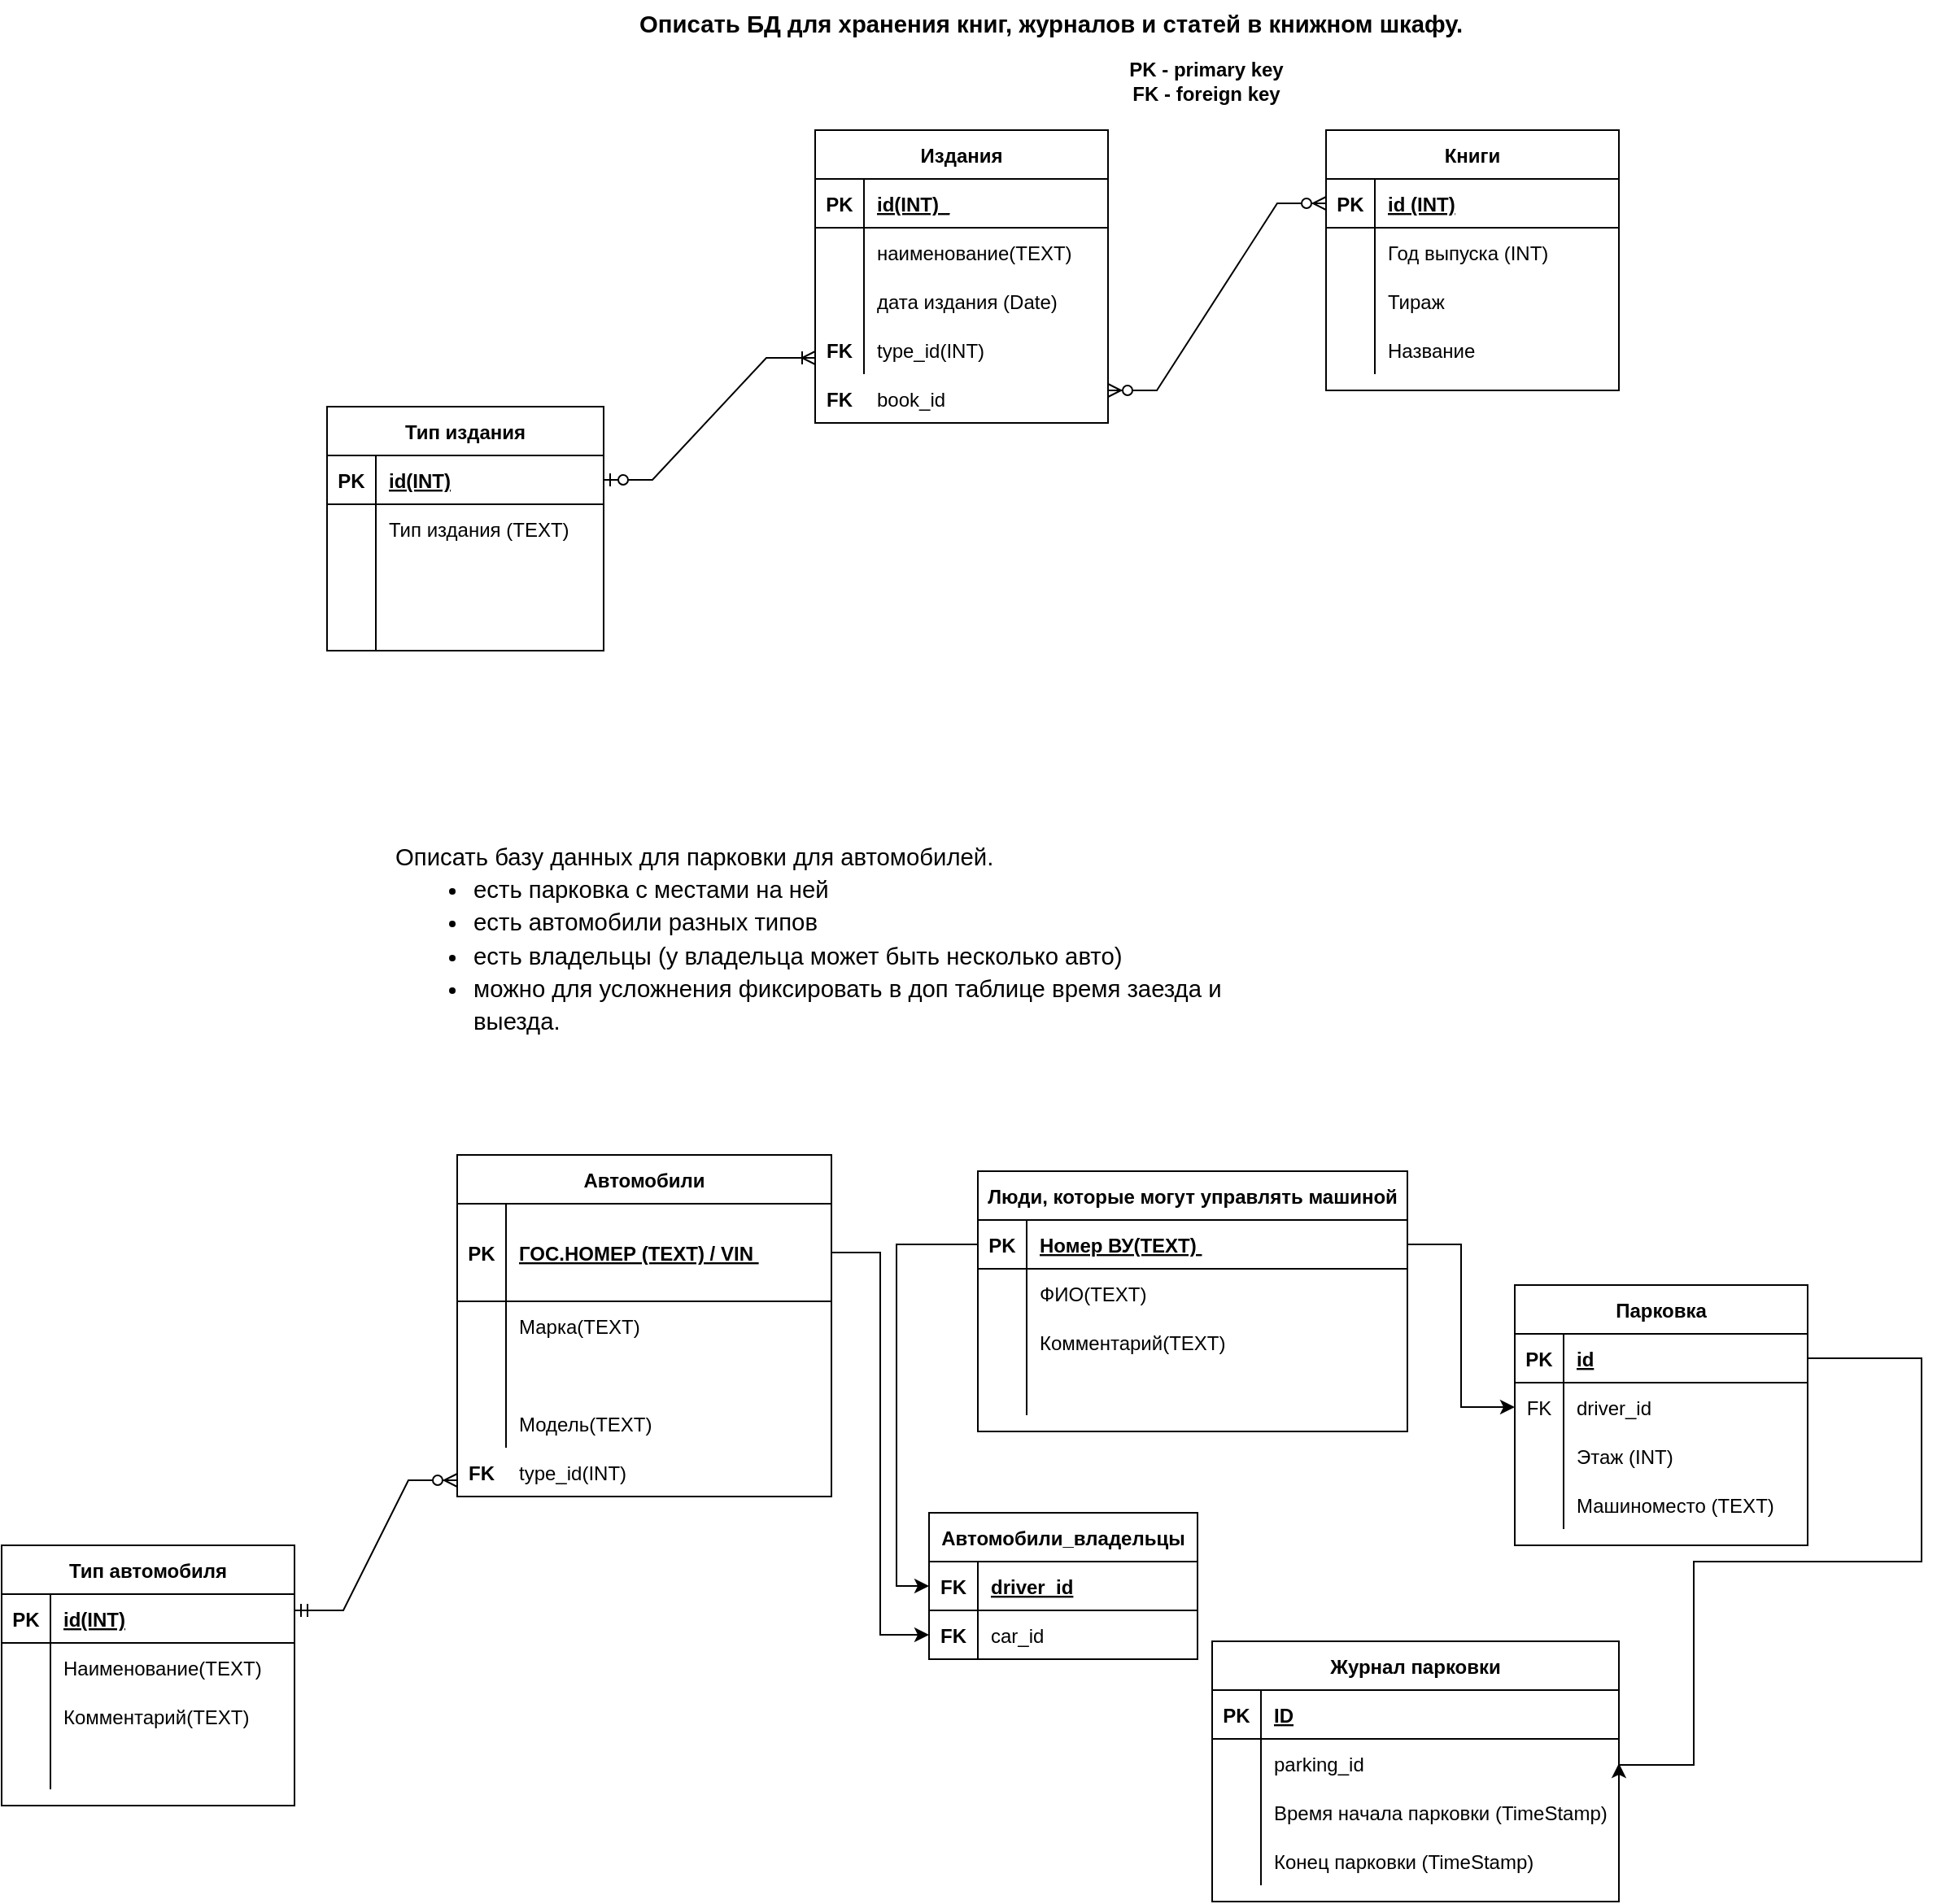 <mxfile version="20.3.0" type="google"><diagram id="FEsf00DPRuHCXYIPBED9" name="Page-2"><mxGraphModel grid="1" page="1" gridSize="10" guides="1" tooltips="1" connect="1" arrows="1" fold="1" pageScale="1" pageWidth="827" pageHeight="1169" math="0" shadow="0"><root><mxCell id="0"/><mxCell id="1" parent="0"/><mxCell id="9QcynTrsNfKNXtVVhg57-1" value="&lt;b id=&quot;docs-internal-guid-95e61789-7fff-a317-4563-f74496f2b42d&quot; style=&quot;font-weight:normal;&quot;&gt;&lt;span style=&quot;font-size: 11pt; font-family: Arial; color: rgb(0, 0, 0); background-color: transparent; font-weight: 700; font-style: normal; font-variant: normal; text-decoration: none; vertical-align: baseline;&quot;&gt;Описать БД для хранения книг, журналов и статей в книжном шкафу.&lt;/span&gt;&lt;/b&gt;" style="text;whiteSpace=wrap;html=1;" vertex="1" parent="1"><mxGeometry x="-10" width="560" height="40" as="geometry"/></mxCell><mxCell id="9QcynTrsNfKNXtVVhg57-10" value="Издания" style="shape=table;startSize=30;container=1;collapsible=1;childLayout=tableLayout;fixedRows=1;rowLines=0;fontStyle=1;align=center;resizeLast=1;" vertex="1" parent="1"><mxGeometry x="100" y="80" width="180" height="180" as="geometry"/></mxCell><mxCell id="9QcynTrsNfKNXtVVhg57-11" value="" style="shape=tableRow;horizontal=0;startSize=0;swimlaneHead=0;swimlaneBody=0;fillColor=none;collapsible=0;dropTarget=0;points=[[0,0.5],[1,0.5]];portConstraint=eastwest;top=0;left=0;right=0;bottom=1;" vertex="1" parent="9QcynTrsNfKNXtVVhg57-10"><mxGeometry y="30" width="180" height="30" as="geometry"/></mxCell><mxCell id="9QcynTrsNfKNXtVVhg57-12" value="PK" style="shape=partialRectangle;connectable=0;fillColor=none;top=0;left=0;bottom=0;right=0;fontStyle=1;overflow=hidden;" vertex="1" parent="9QcynTrsNfKNXtVVhg57-11"><mxGeometry width="30" height="30" as="geometry"><mxRectangle width="30" height="30" as="alternateBounds"/></mxGeometry></mxCell><mxCell id="9QcynTrsNfKNXtVVhg57-13" value="id(INT)_" style="shape=partialRectangle;connectable=0;fillColor=none;top=0;left=0;bottom=0;right=0;align=left;spacingLeft=6;fontStyle=5;overflow=hidden;" vertex="1" parent="9QcynTrsNfKNXtVVhg57-11"><mxGeometry x="30" width="150" height="30" as="geometry"><mxRectangle width="150" height="30" as="alternateBounds"/></mxGeometry></mxCell><mxCell id="9QcynTrsNfKNXtVVhg57-14" value="" style="shape=tableRow;horizontal=0;startSize=0;swimlaneHead=0;swimlaneBody=0;fillColor=none;collapsible=0;dropTarget=0;points=[[0,0.5],[1,0.5]];portConstraint=eastwest;top=0;left=0;right=0;bottom=0;" vertex="1" parent="9QcynTrsNfKNXtVVhg57-10"><mxGeometry y="60" width="180" height="30" as="geometry"/></mxCell><mxCell id="9QcynTrsNfKNXtVVhg57-15" value="" style="shape=partialRectangle;connectable=0;fillColor=none;top=0;left=0;bottom=0;right=0;editable=1;overflow=hidden;" vertex="1" parent="9QcynTrsNfKNXtVVhg57-14"><mxGeometry width="30" height="30" as="geometry"><mxRectangle width="30" height="30" as="alternateBounds"/></mxGeometry></mxCell><mxCell id="9QcynTrsNfKNXtVVhg57-16" value="наименование(TEXT)" style="shape=partialRectangle;connectable=0;fillColor=none;top=0;left=0;bottom=0;right=0;align=left;spacingLeft=6;overflow=hidden;" vertex="1" parent="9QcynTrsNfKNXtVVhg57-14"><mxGeometry x="30" width="150" height="30" as="geometry"><mxRectangle width="150" height="30" as="alternateBounds"/></mxGeometry></mxCell><mxCell id="9QcynTrsNfKNXtVVhg57-17" value="" style="shape=tableRow;horizontal=0;startSize=0;swimlaneHead=0;swimlaneBody=0;fillColor=none;collapsible=0;dropTarget=0;points=[[0,0.5],[1,0.5]];portConstraint=eastwest;top=0;left=0;right=0;bottom=0;" vertex="1" parent="9QcynTrsNfKNXtVVhg57-10"><mxGeometry y="90" width="180" height="30" as="geometry"/></mxCell><mxCell id="9QcynTrsNfKNXtVVhg57-18" value="" style="shape=partialRectangle;connectable=0;fillColor=none;top=0;left=0;bottom=0;right=0;editable=1;overflow=hidden;" vertex="1" parent="9QcynTrsNfKNXtVVhg57-17"><mxGeometry width="30" height="30" as="geometry"><mxRectangle width="30" height="30" as="alternateBounds"/></mxGeometry></mxCell><mxCell id="9QcynTrsNfKNXtVVhg57-19" value="дата издания (Date)" style="shape=partialRectangle;connectable=0;fillColor=none;top=0;left=0;bottom=0;right=0;align=left;spacingLeft=6;overflow=hidden;" vertex="1" parent="9QcynTrsNfKNXtVVhg57-17"><mxGeometry x="30" width="150" height="30" as="geometry"><mxRectangle width="150" height="30" as="alternateBounds"/></mxGeometry></mxCell><mxCell id="9QcynTrsNfKNXtVVhg57-20" value="" style="shape=tableRow;horizontal=0;startSize=0;swimlaneHead=0;swimlaneBody=0;fillColor=none;collapsible=0;dropTarget=0;points=[[0,0.5],[1,0.5]];portConstraint=eastwest;top=0;left=0;right=0;bottom=0;" vertex="1" parent="9QcynTrsNfKNXtVVhg57-10"><mxGeometry y="120" width="180" height="30" as="geometry"/></mxCell><mxCell id="9QcynTrsNfKNXtVVhg57-21" value="" style="shape=partialRectangle;connectable=0;fillColor=none;top=0;left=0;bottom=0;right=0;editable=1;overflow=hidden;" vertex="1" parent="9QcynTrsNfKNXtVVhg57-20"><mxGeometry width="30" height="30" as="geometry"><mxRectangle width="30" height="30" as="alternateBounds"/></mxGeometry></mxCell><mxCell id="9QcynTrsNfKNXtVVhg57-22" value="type_id(INT)" style="shape=partialRectangle;connectable=0;fillColor=none;top=0;left=0;bottom=0;right=0;align=left;spacingLeft=6;overflow=hidden;" vertex="1" parent="9QcynTrsNfKNXtVVhg57-20"><mxGeometry x="30" width="150" height="30" as="geometry"><mxRectangle width="150" height="30" as="alternateBounds"/></mxGeometry></mxCell><mxCell id="9QcynTrsNfKNXtVVhg57-23" value="Тип издания" style="shape=table;startSize=30;container=1;collapsible=1;childLayout=tableLayout;fixedRows=1;rowLines=0;fontStyle=1;align=center;resizeLast=1;" vertex="1" parent="1"><mxGeometry x="-200" y="250" width="170" height="150" as="geometry"/></mxCell><mxCell id="9QcynTrsNfKNXtVVhg57-24" value="" style="shape=tableRow;horizontal=0;startSize=0;swimlaneHead=0;swimlaneBody=0;fillColor=none;collapsible=0;dropTarget=0;points=[[0,0.5],[1,0.5]];portConstraint=eastwest;top=0;left=0;right=0;bottom=1;" vertex="1" parent="9QcynTrsNfKNXtVVhg57-23"><mxGeometry y="30" width="170" height="30" as="geometry"/></mxCell><mxCell id="9QcynTrsNfKNXtVVhg57-25" value="PK" style="shape=partialRectangle;connectable=0;fillColor=none;top=0;left=0;bottom=0;right=0;fontStyle=1;overflow=hidden;" vertex="1" parent="9QcynTrsNfKNXtVVhg57-24"><mxGeometry width="30" height="30" as="geometry"><mxRectangle width="30" height="30" as="alternateBounds"/></mxGeometry></mxCell><mxCell id="9QcynTrsNfKNXtVVhg57-26" value="id(INT)" style="shape=partialRectangle;connectable=0;fillColor=none;top=0;left=0;bottom=0;right=0;align=left;spacingLeft=6;fontStyle=5;overflow=hidden;" vertex="1" parent="9QcynTrsNfKNXtVVhg57-24"><mxGeometry x="30" width="140" height="30" as="geometry"><mxRectangle width="140" height="30" as="alternateBounds"/></mxGeometry></mxCell><mxCell id="9QcynTrsNfKNXtVVhg57-27" value="" style="shape=tableRow;horizontal=0;startSize=0;swimlaneHead=0;swimlaneBody=0;fillColor=none;collapsible=0;dropTarget=0;points=[[0,0.5],[1,0.5]];portConstraint=eastwest;top=0;left=0;right=0;bottom=0;" vertex="1" parent="9QcynTrsNfKNXtVVhg57-23"><mxGeometry y="60" width="170" height="30" as="geometry"/></mxCell><mxCell id="9QcynTrsNfKNXtVVhg57-28" value="" style="shape=partialRectangle;connectable=0;fillColor=none;top=0;left=0;bottom=0;right=0;editable=1;overflow=hidden;" vertex="1" parent="9QcynTrsNfKNXtVVhg57-27"><mxGeometry width="30" height="30" as="geometry"><mxRectangle width="30" height="30" as="alternateBounds"/></mxGeometry></mxCell><mxCell id="9QcynTrsNfKNXtVVhg57-29" value="Тип издания (TEXT) " style="shape=partialRectangle;connectable=0;fillColor=none;top=0;left=0;bottom=0;right=0;align=left;spacingLeft=6;overflow=hidden;" vertex="1" parent="9QcynTrsNfKNXtVVhg57-27"><mxGeometry x="30" width="140" height="30" as="geometry"><mxRectangle width="140" height="30" as="alternateBounds"/></mxGeometry></mxCell><mxCell id="9QcynTrsNfKNXtVVhg57-33" value="" style="shape=tableRow;horizontal=0;startSize=0;swimlaneHead=0;swimlaneBody=0;fillColor=none;collapsible=0;dropTarget=0;points=[[0,0.5],[1,0.5]];portConstraint=eastwest;top=0;left=0;right=0;bottom=0;" vertex="1" parent="9QcynTrsNfKNXtVVhg57-23"><mxGeometry y="90" width="170" height="30" as="geometry"/></mxCell><mxCell id="9QcynTrsNfKNXtVVhg57-34" value="" style="shape=partialRectangle;connectable=0;fillColor=none;top=0;left=0;bottom=0;right=0;editable=1;overflow=hidden;" vertex="1" parent="9QcynTrsNfKNXtVVhg57-33"><mxGeometry width="30" height="30" as="geometry"><mxRectangle width="30" height="30" as="alternateBounds"/></mxGeometry></mxCell><mxCell id="9QcynTrsNfKNXtVVhg57-35" value="" style="shape=partialRectangle;connectable=0;fillColor=none;top=0;left=0;bottom=0;right=0;align=left;spacingLeft=6;overflow=hidden;" vertex="1" parent="9QcynTrsNfKNXtVVhg57-33"><mxGeometry x="30" width="140" height="30" as="geometry"><mxRectangle width="140" height="30" as="alternateBounds"/></mxGeometry></mxCell><mxCell id="9QcynTrsNfKNXtVVhg57-30" value="" style="shape=tableRow;horizontal=0;startSize=0;swimlaneHead=0;swimlaneBody=0;fillColor=none;collapsible=0;dropTarget=0;points=[[0,0.5],[1,0.5]];portConstraint=eastwest;top=0;left=0;right=0;bottom=0;" vertex="1" parent="9QcynTrsNfKNXtVVhg57-23"><mxGeometry y="120" width="170" height="30" as="geometry"/></mxCell><mxCell id="9QcynTrsNfKNXtVVhg57-31" value="" style="shape=partialRectangle;connectable=0;fillColor=none;top=0;left=0;bottom=0;right=0;editable=1;overflow=hidden;" vertex="1" parent="9QcynTrsNfKNXtVVhg57-30"><mxGeometry width="30" height="30" as="geometry"><mxRectangle width="30" height="30" as="alternateBounds"/></mxGeometry></mxCell><mxCell id="9QcynTrsNfKNXtVVhg57-32" value="" style="shape=partialRectangle;connectable=0;fillColor=none;top=0;left=0;bottom=0;right=0;align=left;spacingLeft=6;overflow=hidden;" vertex="1" parent="9QcynTrsNfKNXtVVhg57-30"><mxGeometry x="30" width="140" height="30" as="geometry"><mxRectangle width="140" height="30" as="alternateBounds"/></mxGeometry></mxCell><mxCell id="9QcynTrsNfKNXtVVhg57-36" value="FK" style="shape=partialRectangle;connectable=0;fillColor=none;top=0;left=0;bottom=0;right=0;fontStyle=1;overflow=hidden;" vertex="1" parent="1"><mxGeometry x="100" y="200" width="30" height="30" as="geometry"><mxRectangle width="30" height="30" as="alternateBounds"/></mxGeometry></mxCell><mxCell id="9QcynTrsNfKNXtVVhg57-37" value="&lt;b&gt;PK - primary key&lt;br&gt;FK - foreign key&lt;/b&gt;" style="text;html=1;align=center;verticalAlign=middle;resizable=0;points=[];autosize=1;strokeColor=none;fillColor=none;" vertex="1" parent="1"><mxGeometry x="280" y="30" width="120" height="40" as="geometry"/></mxCell><mxCell id="9QcynTrsNfKNXtVVhg57-39" value="" style="edgeStyle=entityRelationEdgeStyle;fontSize=12;html=1;endArrow=ERoneToMany;startArrow=ERzeroToOne;rounded=0;exitX=1;exitY=0.5;exitDx=0;exitDy=0;" edge="1" parent="1" source="9QcynTrsNfKNXtVVhg57-24"><mxGeometry width="100" height="100" relative="1" as="geometry"><mxPoint x="10" y="450" as="sourcePoint"/><mxPoint x="100" y="220" as="targetPoint"/></mxGeometry></mxCell><mxCell id="9QcynTrsNfKNXtVVhg57-40" value="Книги" style="shape=table;startSize=30;container=1;collapsible=1;childLayout=tableLayout;fixedRows=1;rowLines=0;fontStyle=1;align=center;resizeLast=1;" vertex="1" parent="1"><mxGeometry x="414" y="80" width="180" height="160" as="geometry"/></mxCell><mxCell id="9QcynTrsNfKNXtVVhg57-41" value="" style="shape=tableRow;horizontal=0;startSize=0;swimlaneHead=0;swimlaneBody=0;fillColor=none;collapsible=0;dropTarget=0;points=[[0,0.5],[1,0.5]];portConstraint=eastwest;top=0;left=0;right=0;bottom=1;" vertex="1" parent="9QcynTrsNfKNXtVVhg57-40"><mxGeometry y="30" width="180" height="30" as="geometry"/></mxCell><mxCell id="9QcynTrsNfKNXtVVhg57-42" value="PK" style="shape=partialRectangle;connectable=0;fillColor=none;top=0;left=0;bottom=0;right=0;fontStyle=1;overflow=hidden;" vertex="1" parent="9QcynTrsNfKNXtVVhg57-41"><mxGeometry width="30" height="30" as="geometry"><mxRectangle width="30" height="30" as="alternateBounds"/></mxGeometry></mxCell><mxCell id="9QcynTrsNfKNXtVVhg57-43" value="id (INT)" style="shape=partialRectangle;connectable=0;fillColor=none;top=0;left=0;bottom=0;right=0;align=left;spacingLeft=6;fontStyle=5;overflow=hidden;" vertex="1" parent="9QcynTrsNfKNXtVVhg57-41"><mxGeometry x="30" width="150" height="30" as="geometry"><mxRectangle width="150" height="30" as="alternateBounds"/></mxGeometry></mxCell><mxCell id="9QcynTrsNfKNXtVVhg57-44" value="" style="shape=tableRow;horizontal=0;startSize=0;swimlaneHead=0;swimlaneBody=0;fillColor=none;collapsible=0;dropTarget=0;points=[[0,0.5],[1,0.5]];portConstraint=eastwest;top=0;left=0;right=0;bottom=0;" vertex="1" parent="9QcynTrsNfKNXtVVhg57-40"><mxGeometry y="60" width="180" height="30" as="geometry"/></mxCell><mxCell id="9QcynTrsNfKNXtVVhg57-45" value="" style="shape=partialRectangle;connectable=0;fillColor=none;top=0;left=0;bottom=0;right=0;editable=1;overflow=hidden;" vertex="1" parent="9QcynTrsNfKNXtVVhg57-44"><mxGeometry width="30" height="30" as="geometry"><mxRectangle width="30" height="30" as="alternateBounds"/></mxGeometry></mxCell><mxCell id="9QcynTrsNfKNXtVVhg57-46" value="Год выпуска (INT)" style="shape=partialRectangle;connectable=0;fillColor=none;top=0;left=0;bottom=0;right=0;align=left;spacingLeft=6;overflow=hidden;" vertex="1" parent="9QcynTrsNfKNXtVVhg57-44"><mxGeometry x="30" width="150" height="30" as="geometry"><mxRectangle width="150" height="30" as="alternateBounds"/></mxGeometry></mxCell><mxCell id="9QcynTrsNfKNXtVVhg57-47" value="" style="shape=tableRow;horizontal=0;startSize=0;swimlaneHead=0;swimlaneBody=0;fillColor=none;collapsible=0;dropTarget=0;points=[[0,0.5],[1,0.5]];portConstraint=eastwest;top=0;left=0;right=0;bottom=0;" vertex="1" parent="9QcynTrsNfKNXtVVhg57-40"><mxGeometry y="90" width="180" height="30" as="geometry"/></mxCell><mxCell id="9QcynTrsNfKNXtVVhg57-48" value="" style="shape=partialRectangle;connectable=0;fillColor=none;top=0;left=0;bottom=0;right=0;editable=1;overflow=hidden;" vertex="1" parent="9QcynTrsNfKNXtVVhg57-47"><mxGeometry width="30" height="30" as="geometry"><mxRectangle width="30" height="30" as="alternateBounds"/></mxGeometry></mxCell><mxCell id="9QcynTrsNfKNXtVVhg57-49" value="Тираж" style="shape=partialRectangle;connectable=0;fillColor=none;top=0;left=0;bottom=0;right=0;align=left;spacingLeft=6;overflow=hidden;" vertex="1" parent="9QcynTrsNfKNXtVVhg57-47"><mxGeometry x="30" width="150" height="30" as="geometry"><mxRectangle width="150" height="30" as="alternateBounds"/></mxGeometry></mxCell><mxCell id="9QcynTrsNfKNXtVVhg57-50" value="" style="shape=tableRow;horizontal=0;startSize=0;swimlaneHead=0;swimlaneBody=0;fillColor=none;collapsible=0;dropTarget=0;points=[[0,0.5],[1,0.5]];portConstraint=eastwest;top=0;left=0;right=0;bottom=0;" vertex="1" parent="9QcynTrsNfKNXtVVhg57-40"><mxGeometry y="120" width="180" height="30" as="geometry"/></mxCell><mxCell id="9QcynTrsNfKNXtVVhg57-51" value="" style="shape=partialRectangle;connectable=0;fillColor=none;top=0;left=0;bottom=0;right=0;editable=1;overflow=hidden;" vertex="1" parent="9QcynTrsNfKNXtVVhg57-50"><mxGeometry width="30" height="30" as="geometry"><mxRectangle width="30" height="30" as="alternateBounds"/></mxGeometry></mxCell><mxCell id="9QcynTrsNfKNXtVVhg57-52" value="Название " style="shape=partialRectangle;connectable=0;fillColor=none;top=0;left=0;bottom=0;right=0;align=left;spacingLeft=6;overflow=hidden;" vertex="1" parent="9QcynTrsNfKNXtVVhg57-50"><mxGeometry x="30" width="150" height="30" as="geometry"><mxRectangle width="150" height="30" as="alternateBounds"/></mxGeometry></mxCell><mxCell id="9QcynTrsNfKNXtVVhg57-53" value="book_id" style="shape=partialRectangle;connectable=0;fillColor=none;top=0;left=0;bottom=0;right=0;align=left;spacingLeft=6;overflow=hidden;" vertex="1" parent="1"><mxGeometry x="130" y="230" width="150" height="30" as="geometry"><mxRectangle width="150" height="30" as="alternateBounds"/></mxGeometry></mxCell><mxCell id="9QcynTrsNfKNXtVVhg57-54" value="FK" style="shape=partialRectangle;connectable=0;fillColor=none;top=0;left=0;bottom=0;right=0;fontStyle=1;overflow=hidden;" vertex="1" parent="1"><mxGeometry x="100" y="230" width="30" height="30" as="geometry"><mxRectangle width="30" height="30" as="alternateBounds"/></mxGeometry></mxCell><mxCell id="9QcynTrsNfKNXtVVhg57-58" value="" style="edgeStyle=entityRelationEdgeStyle;fontSize=12;html=1;endArrow=ERzeroToMany;endFill=1;startArrow=ERzeroToMany;rounded=0;entryX=0;entryY=0.5;entryDx=0;entryDy=0;" edge="1" parent="1" target="9QcynTrsNfKNXtVVhg57-41"><mxGeometry width="100" height="100" relative="1" as="geometry"><mxPoint x="280" y="240" as="sourcePoint"/><mxPoint x="380" y="220" as="targetPoint"/></mxGeometry></mxCell><mxCell id="9QcynTrsNfKNXtVVhg57-60" value="&lt;b id=&quot;docs-internal-guid-059862f6-7fff-26c5-57e2-08d67f9ae56e&quot; style=&quot;font-weight:normal;&quot;&gt;&lt;p style=&quot;line-height:1.38;margin-top:0pt;margin-bottom:0pt;&quot; dir=&quot;ltr&quot;&gt;&lt;span style=&quot;font-size: 11pt; font-family: Arial; color: rgb(0, 0, 0); background-color: transparent; font-weight: 400; font-style: normal; font-variant: normal; text-decoration: none; vertical-align: baseline;&quot;&gt;Описать базу данных для парковки для автомобилей.&lt;/span&gt;&lt;/p&gt;&lt;ul style=&quot;margin-top:0;margin-bottom:0;padding-inline-start:48px;&quot;&gt;&lt;li aria-level=&quot;1&quot; style=&quot;list-style-type: disc; font-size: 11pt; font-family: Arial; color: rgb(0, 0, 0); background-color: transparent; font-weight: 400; font-style: normal; font-variant: normal; text-decoration: none; vertical-align: baseline;&quot; dir=&quot;ltr&quot;&gt;&lt;p role=&quot;presentation&quot; style=&quot;line-height:1.38;margin-top:0pt;margin-bottom:0pt;&quot; dir=&quot;ltr&quot;&gt;&lt;span style=&quot;font-size: 11pt; font-family: Arial; color: rgb(0, 0, 0); background-color: transparent; font-weight: 400; font-style: normal; font-variant: normal; text-decoration: none; vertical-align: baseline;&quot;&gt;есть парковка с местами на ней&lt;/span&gt;&lt;/p&gt;&lt;/li&gt;&lt;li aria-level=&quot;1&quot; style=&quot;list-style-type: disc; font-size: 11pt; font-family: Arial; color: rgb(0, 0, 0); background-color: transparent; font-weight: 400; font-style: normal; font-variant: normal; text-decoration: none; vertical-align: baseline;&quot; dir=&quot;ltr&quot;&gt;&lt;p role=&quot;presentation&quot; style=&quot;line-height:1.38;margin-top:0pt;margin-bottom:0pt;&quot; dir=&quot;ltr&quot;&gt;&lt;span style=&quot;font-size: 11pt; font-family: Arial; color: rgb(0, 0, 0); background-color: transparent; font-weight: 400; font-style: normal; font-variant: normal; text-decoration: none; vertical-align: baseline;&quot;&gt;есть автомобили разных типов&lt;/span&gt;&lt;/p&gt;&lt;/li&gt;&lt;li aria-level=&quot;1&quot; style=&quot;list-style-type: disc; font-size: 11pt; font-family: Arial; color: rgb(0, 0, 0); background-color: transparent; font-weight: 400; font-style: normal; font-variant: normal; text-decoration: none; vertical-align: baseline;&quot; dir=&quot;ltr&quot;&gt;&lt;p role=&quot;presentation&quot; style=&quot;line-height:1.38;margin-top:0pt;margin-bottom:0pt;&quot; dir=&quot;ltr&quot;&gt;&lt;span style=&quot;font-size: 11pt; font-family: Arial; color: rgb(0, 0, 0); background-color: transparent; font-weight: 400; font-style: normal; font-variant: normal; text-decoration: none; vertical-align: baseline;&quot;&gt;есть владельцы (у владельца может быть несколько авто)&lt;/span&gt;&lt;/p&gt;&lt;/li&gt;&lt;li aria-level=&quot;1&quot; style=&quot;list-style-type: disc; font-size: 11pt; font-family: Arial; color: rgb(0, 0, 0); background-color: transparent; font-weight: 400; font-style: normal; font-variant: normal; text-decoration: none; vertical-align: baseline;&quot; dir=&quot;ltr&quot;&gt;&lt;p role=&quot;presentation&quot; style=&quot;line-height:1.38;margin-top:0pt;margin-bottom:0pt;&quot; dir=&quot;ltr&quot;&gt;&lt;span style=&quot;font-size: 11pt; font-family: Arial; color: rgb(0, 0, 0); background-color: transparent; font-weight: 400; font-style: normal; font-variant: normal; text-decoration: none; vertical-align: baseline;&quot;&gt;можно для усложнения фиксировать в доп таблице время заезда и выезда.&lt;/span&gt;&lt;/p&gt;&lt;/li&gt;&lt;/ul&gt;&lt;/b&gt;" style="text;whiteSpace=wrap;html=1;" vertex="1" parent="1"><mxGeometry x="-160" y="510" width="560" height="140" as="geometry"/></mxCell><mxCell id="9QcynTrsNfKNXtVVhg57-61" value="Автомобили" style="shape=table;startSize=30;container=1;collapsible=1;childLayout=tableLayout;fixedRows=1;rowLines=0;fontStyle=1;align=center;resizeLast=1;" vertex="1" parent="1"><mxGeometry x="-120" y="710" width="230" height="210" as="geometry"/></mxCell><mxCell id="9QcynTrsNfKNXtVVhg57-62" value="" style="shape=tableRow;horizontal=0;startSize=0;swimlaneHead=0;swimlaneBody=0;fillColor=none;collapsible=0;dropTarget=0;points=[[0,0.5],[1,0.5]];portConstraint=eastwest;top=0;left=0;right=0;bottom=1;" vertex="1" parent="9QcynTrsNfKNXtVVhg57-61"><mxGeometry y="30" width="230" height="60" as="geometry"/></mxCell><mxCell id="9QcynTrsNfKNXtVVhg57-63" value="PK" style="shape=partialRectangle;connectable=0;fillColor=none;top=0;left=0;bottom=0;right=0;fontStyle=1;overflow=hidden;" vertex="1" parent="9QcynTrsNfKNXtVVhg57-62"><mxGeometry width="30" height="60" as="geometry"><mxRectangle width="30" height="60" as="alternateBounds"/></mxGeometry></mxCell><mxCell id="9QcynTrsNfKNXtVVhg57-64" value="ГОС.НОМЕР (TEXT) / VIN " style="shape=partialRectangle;connectable=0;fillColor=none;top=0;left=0;bottom=0;right=0;align=left;spacingLeft=6;fontStyle=5;overflow=hidden;" vertex="1" parent="9QcynTrsNfKNXtVVhg57-62"><mxGeometry x="30" width="200" height="60" as="geometry"><mxRectangle width="200" height="60" as="alternateBounds"/></mxGeometry></mxCell><mxCell id="9QcynTrsNfKNXtVVhg57-65" value="" style="shape=tableRow;horizontal=0;startSize=0;swimlaneHead=0;swimlaneBody=0;fillColor=none;collapsible=0;dropTarget=0;points=[[0,0.5],[1,0.5]];portConstraint=eastwest;top=0;left=0;right=0;bottom=0;" vertex="1" parent="9QcynTrsNfKNXtVVhg57-61"><mxGeometry y="90" width="230" height="30" as="geometry"/></mxCell><mxCell id="9QcynTrsNfKNXtVVhg57-66" value="" style="shape=partialRectangle;connectable=0;fillColor=none;top=0;left=0;bottom=0;right=0;editable=1;overflow=hidden;" vertex="1" parent="9QcynTrsNfKNXtVVhg57-65"><mxGeometry width="30" height="30" as="geometry"><mxRectangle width="30" height="30" as="alternateBounds"/></mxGeometry></mxCell><mxCell id="9QcynTrsNfKNXtVVhg57-67" value="Марка(TEXT) " style="shape=partialRectangle;connectable=0;fillColor=none;top=0;left=0;bottom=0;right=0;align=left;spacingLeft=6;overflow=hidden;" vertex="1" parent="9QcynTrsNfKNXtVVhg57-65"><mxGeometry x="30" width="200" height="30" as="geometry"><mxRectangle width="200" height="30" as="alternateBounds"/></mxGeometry></mxCell><mxCell id="9QcynTrsNfKNXtVVhg57-68" value="" style="shape=tableRow;horizontal=0;startSize=0;swimlaneHead=0;swimlaneBody=0;fillColor=none;collapsible=0;dropTarget=0;points=[[0,0.5],[1,0.5]];portConstraint=eastwest;top=0;left=0;right=0;bottom=0;" vertex="1" parent="9QcynTrsNfKNXtVVhg57-61"><mxGeometry y="120" width="230" height="30" as="geometry"/></mxCell><mxCell id="9QcynTrsNfKNXtVVhg57-69" value="" style="shape=partialRectangle;connectable=0;fillColor=none;top=0;left=0;bottom=0;right=0;editable=1;overflow=hidden;" vertex="1" parent="9QcynTrsNfKNXtVVhg57-68"><mxGeometry width="30" height="30" as="geometry"><mxRectangle width="30" height="30" as="alternateBounds"/></mxGeometry></mxCell><mxCell id="9QcynTrsNfKNXtVVhg57-70" value="" style="shape=partialRectangle;connectable=0;fillColor=none;top=0;left=0;bottom=0;right=0;align=left;spacingLeft=6;overflow=hidden;" vertex="1" parent="9QcynTrsNfKNXtVVhg57-68"><mxGeometry x="30" width="200" height="30" as="geometry"><mxRectangle width="200" height="30" as="alternateBounds"/></mxGeometry></mxCell><mxCell id="9QcynTrsNfKNXtVVhg57-71" value="" style="shape=tableRow;horizontal=0;startSize=0;swimlaneHead=0;swimlaneBody=0;fillColor=none;collapsible=0;dropTarget=0;points=[[0,0.5],[1,0.5]];portConstraint=eastwest;top=0;left=0;right=0;bottom=0;" vertex="1" parent="9QcynTrsNfKNXtVVhg57-61"><mxGeometry y="150" width="230" height="30" as="geometry"/></mxCell><mxCell id="9QcynTrsNfKNXtVVhg57-72" value="" style="shape=partialRectangle;connectable=0;fillColor=none;top=0;left=0;bottom=0;right=0;editable=1;overflow=hidden;" vertex="1" parent="9QcynTrsNfKNXtVVhg57-71"><mxGeometry width="30" height="30" as="geometry"><mxRectangle width="30" height="30" as="alternateBounds"/></mxGeometry></mxCell><mxCell id="9QcynTrsNfKNXtVVhg57-73" value="Модель(TEXT) " style="shape=partialRectangle;connectable=0;fillColor=none;top=0;left=0;bottom=0;right=0;align=left;spacingLeft=6;overflow=hidden;" vertex="1" parent="9QcynTrsNfKNXtVVhg57-71"><mxGeometry x="30" width="200" height="30" as="geometry"><mxRectangle width="200" height="30" as="alternateBounds"/></mxGeometry></mxCell><mxCell id="9QcynTrsNfKNXtVVhg57-74" value="type_id(INT)" style="shape=partialRectangle;connectable=0;fillColor=none;top=0;left=0;bottom=0;right=0;align=left;spacingLeft=6;overflow=hidden;" vertex="1" parent="1"><mxGeometry x="-90" y="890" width="150" height="30" as="geometry"><mxRectangle width="150" height="30" as="alternateBounds"/></mxGeometry></mxCell><mxCell id="9QcynTrsNfKNXtVVhg57-75" value="Тип автомобиля" style="shape=table;startSize=30;container=1;collapsible=1;childLayout=tableLayout;fixedRows=1;rowLines=0;fontStyle=1;align=center;resizeLast=1;" vertex="1" parent="1"><mxGeometry x="-400" y="950" width="180" height="160" as="geometry"/></mxCell><mxCell id="9QcynTrsNfKNXtVVhg57-76" value="" style="shape=tableRow;horizontal=0;startSize=0;swimlaneHead=0;swimlaneBody=0;fillColor=none;collapsible=0;dropTarget=0;points=[[0,0.5],[1,0.5]];portConstraint=eastwest;top=0;left=0;right=0;bottom=1;" vertex="1" parent="9QcynTrsNfKNXtVVhg57-75"><mxGeometry y="30" width="180" height="30" as="geometry"/></mxCell><mxCell id="9QcynTrsNfKNXtVVhg57-77" value="PK" style="shape=partialRectangle;connectable=0;fillColor=none;top=0;left=0;bottom=0;right=0;fontStyle=1;overflow=hidden;" vertex="1" parent="9QcynTrsNfKNXtVVhg57-76"><mxGeometry width="30" height="30" as="geometry"><mxRectangle width="30" height="30" as="alternateBounds"/></mxGeometry></mxCell><mxCell id="9QcynTrsNfKNXtVVhg57-78" value="id(INT)" style="shape=partialRectangle;connectable=0;fillColor=none;top=0;left=0;bottom=0;right=0;align=left;spacingLeft=6;fontStyle=5;overflow=hidden;" vertex="1" parent="9QcynTrsNfKNXtVVhg57-76"><mxGeometry x="30" width="150" height="30" as="geometry"><mxRectangle width="150" height="30" as="alternateBounds"/></mxGeometry></mxCell><mxCell id="9QcynTrsNfKNXtVVhg57-79" value="" style="shape=tableRow;horizontal=0;startSize=0;swimlaneHead=0;swimlaneBody=0;fillColor=none;collapsible=0;dropTarget=0;points=[[0,0.5],[1,0.5]];portConstraint=eastwest;top=0;left=0;right=0;bottom=0;" vertex="1" parent="9QcynTrsNfKNXtVVhg57-75"><mxGeometry y="60" width="180" height="30" as="geometry"/></mxCell><mxCell id="9QcynTrsNfKNXtVVhg57-80" value="" style="shape=partialRectangle;connectable=0;fillColor=none;top=0;left=0;bottom=0;right=0;editable=1;overflow=hidden;" vertex="1" parent="9QcynTrsNfKNXtVVhg57-79"><mxGeometry width="30" height="30" as="geometry"><mxRectangle width="30" height="30" as="alternateBounds"/></mxGeometry></mxCell><mxCell id="9QcynTrsNfKNXtVVhg57-81" value="Наименование(TEXT) " style="shape=partialRectangle;connectable=0;fillColor=none;top=0;left=0;bottom=0;right=0;align=left;spacingLeft=6;overflow=hidden;" vertex="1" parent="9QcynTrsNfKNXtVVhg57-79"><mxGeometry x="30" width="150" height="30" as="geometry"><mxRectangle width="150" height="30" as="alternateBounds"/></mxGeometry></mxCell><mxCell id="9QcynTrsNfKNXtVVhg57-82" value="" style="shape=tableRow;horizontal=0;startSize=0;swimlaneHead=0;swimlaneBody=0;fillColor=none;collapsible=0;dropTarget=0;points=[[0,0.5],[1,0.5]];portConstraint=eastwest;top=0;left=0;right=0;bottom=0;" vertex="1" parent="9QcynTrsNfKNXtVVhg57-75"><mxGeometry y="90" width="180" height="30" as="geometry"/></mxCell><mxCell id="9QcynTrsNfKNXtVVhg57-83" value="" style="shape=partialRectangle;connectable=0;fillColor=none;top=0;left=0;bottom=0;right=0;editable=1;overflow=hidden;" vertex="1" parent="9QcynTrsNfKNXtVVhg57-82"><mxGeometry width="30" height="30" as="geometry"><mxRectangle width="30" height="30" as="alternateBounds"/></mxGeometry></mxCell><mxCell id="9QcynTrsNfKNXtVVhg57-84" value="Комментарий(TEXT) " style="shape=partialRectangle;connectable=0;fillColor=none;top=0;left=0;bottom=0;right=0;align=left;spacingLeft=6;overflow=hidden;" vertex="1" parent="9QcynTrsNfKNXtVVhg57-82"><mxGeometry x="30" width="150" height="30" as="geometry"><mxRectangle width="150" height="30" as="alternateBounds"/></mxGeometry></mxCell><mxCell id="9QcynTrsNfKNXtVVhg57-85" value="" style="shape=tableRow;horizontal=0;startSize=0;swimlaneHead=0;swimlaneBody=0;fillColor=none;collapsible=0;dropTarget=0;points=[[0,0.5],[1,0.5]];portConstraint=eastwest;top=0;left=0;right=0;bottom=0;" vertex="1" parent="9QcynTrsNfKNXtVVhg57-75"><mxGeometry y="120" width="180" height="30" as="geometry"/></mxCell><mxCell id="9QcynTrsNfKNXtVVhg57-86" value="" style="shape=partialRectangle;connectable=0;fillColor=none;top=0;left=0;bottom=0;right=0;editable=1;overflow=hidden;" vertex="1" parent="9QcynTrsNfKNXtVVhg57-85"><mxGeometry width="30" height="30" as="geometry"><mxRectangle width="30" height="30" as="alternateBounds"/></mxGeometry></mxCell><mxCell id="9QcynTrsNfKNXtVVhg57-87" value="" style="shape=partialRectangle;connectable=0;fillColor=none;top=0;left=0;bottom=0;right=0;align=left;spacingLeft=6;overflow=hidden;" vertex="1" parent="9QcynTrsNfKNXtVVhg57-85"><mxGeometry x="30" width="150" height="30" as="geometry"><mxRectangle width="150" height="30" as="alternateBounds"/></mxGeometry></mxCell><mxCell id="9QcynTrsNfKNXtVVhg57-88" value="FK" style="shape=partialRectangle;connectable=0;fillColor=none;top=0;left=0;bottom=0;right=0;fontStyle=1;overflow=hidden;" vertex="1" parent="1"><mxGeometry x="-120" y="890" width="30" height="30" as="geometry"><mxRectangle width="30" height="60" as="alternateBounds"/></mxGeometry></mxCell><mxCell id="9QcynTrsNfKNXtVVhg57-90" value="" style="edgeStyle=entityRelationEdgeStyle;fontSize=12;html=1;endArrow=ERzeroToMany;startArrow=ERmandOne;rounded=0;" edge="1" parent="1"><mxGeometry width="100" height="100" relative="1" as="geometry"><mxPoint x="-220" y="990" as="sourcePoint"/><mxPoint x="-120" y="910" as="targetPoint"/></mxGeometry></mxCell><mxCell id="9QcynTrsNfKNXtVVhg57-91" value="Люди, которые могут управлять машиной" style="shape=table;startSize=30;container=1;collapsible=1;childLayout=tableLayout;fixedRows=1;rowLines=0;fontStyle=1;align=center;resizeLast=1;" vertex="1" parent="1"><mxGeometry x="200" y="720" width="264" height="160" as="geometry"/></mxCell><mxCell id="9QcynTrsNfKNXtVVhg57-92" value="" style="shape=tableRow;horizontal=0;startSize=0;swimlaneHead=0;swimlaneBody=0;fillColor=none;collapsible=0;dropTarget=0;points=[[0,0.5],[1,0.5]];portConstraint=eastwest;top=0;left=0;right=0;bottom=1;" vertex="1" parent="9QcynTrsNfKNXtVVhg57-91"><mxGeometry y="30" width="264" height="30" as="geometry"/></mxCell><mxCell id="9QcynTrsNfKNXtVVhg57-93" value="PK" style="shape=partialRectangle;connectable=0;fillColor=none;top=0;left=0;bottom=0;right=0;fontStyle=1;overflow=hidden;" vertex="1" parent="9QcynTrsNfKNXtVVhg57-92"><mxGeometry width="30" height="30" as="geometry"><mxRectangle width="30" height="30" as="alternateBounds"/></mxGeometry></mxCell><mxCell id="9QcynTrsNfKNXtVVhg57-94" value="Номер ВУ(TEXT) " style="shape=partialRectangle;connectable=0;fillColor=none;top=0;left=0;bottom=0;right=0;align=left;spacingLeft=6;fontStyle=5;overflow=hidden;" vertex="1" parent="9QcynTrsNfKNXtVVhg57-92"><mxGeometry x="30" width="234" height="30" as="geometry"><mxRectangle width="234" height="30" as="alternateBounds"/></mxGeometry></mxCell><mxCell id="9QcynTrsNfKNXtVVhg57-95" value="" style="shape=tableRow;horizontal=0;startSize=0;swimlaneHead=0;swimlaneBody=0;fillColor=none;collapsible=0;dropTarget=0;points=[[0,0.5],[1,0.5]];portConstraint=eastwest;top=0;left=0;right=0;bottom=0;" vertex="1" parent="9QcynTrsNfKNXtVVhg57-91"><mxGeometry y="60" width="264" height="30" as="geometry"/></mxCell><mxCell id="9QcynTrsNfKNXtVVhg57-96" value="" style="shape=partialRectangle;connectable=0;fillColor=none;top=0;left=0;bottom=0;right=0;editable=1;overflow=hidden;" vertex="1" parent="9QcynTrsNfKNXtVVhg57-95"><mxGeometry width="30" height="30" as="geometry"><mxRectangle width="30" height="30" as="alternateBounds"/></mxGeometry></mxCell><mxCell id="9QcynTrsNfKNXtVVhg57-97" value="ФИО(TEXT) " style="shape=partialRectangle;connectable=0;fillColor=none;top=0;left=0;bottom=0;right=0;align=left;spacingLeft=6;overflow=hidden;" vertex="1" parent="9QcynTrsNfKNXtVVhg57-95"><mxGeometry x="30" width="234" height="30" as="geometry"><mxRectangle width="234" height="30" as="alternateBounds"/></mxGeometry></mxCell><mxCell id="9QcynTrsNfKNXtVVhg57-98" value="" style="shape=tableRow;horizontal=0;startSize=0;swimlaneHead=0;swimlaneBody=0;fillColor=none;collapsible=0;dropTarget=0;points=[[0,0.5],[1,0.5]];portConstraint=eastwest;top=0;left=0;right=0;bottom=0;" vertex="1" parent="9QcynTrsNfKNXtVVhg57-91"><mxGeometry y="90" width="264" height="30" as="geometry"/></mxCell><mxCell id="9QcynTrsNfKNXtVVhg57-99" value="" style="shape=partialRectangle;connectable=0;fillColor=none;top=0;left=0;bottom=0;right=0;editable=1;overflow=hidden;" vertex="1" parent="9QcynTrsNfKNXtVVhg57-98"><mxGeometry width="30" height="30" as="geometry"><mxRectangle width="30" height="30" as="alternateBounds"/></mxGeometry></mxCell><mxCell id="9QcynTrsNfKNXtVVhg57-100" value="Комментарий(TEXT) " style="shape=partialRectangle;connectable=0;fillColor=none;top=0;left=0;bottom=0;right=0;align=left;spacingLeft=6;overflow=hidden;" vertex="1" parent="9QcynTrsNfKNXtVVhg57-98"><mxGeometry x="30" width="234" height="30" as="geometry"><mxRectangle width="234" height="30" as="alternateBounds"/></mxGeometry></mxCell><mxCell id="9QcynTrsNfKNXtVVhg57-101" value="" style="shape=tableRow;horizontal=0;startSize=0;swimlaneHead=0;swimlaneBody=0;fillColor=none;collapsible=0;dropTarget=0;points=[[0,0.5],[1,0.5]];portConstraint=eastwest;top=0;left=0;right=0;bottom=0;" vertex="1" parent="9QcynTrsNfKNXtVVhg57-91"><mxGeometry y="120" width="264" height="30" as="geometry"/></mxCell><mxCell id="9QcynTrsNfKNXtVVhg57-102" value="" style="shape=partialRectangle;connectable=0;fillColor=none;top=0;left=0;bottom=0;right=0;editable=1;overflow=hidden;" vertex="1" parent="9QcynTrsNfKNXtVVhg57-101"><mxGeometry width="30" height="30" as="geometry"><mxRectangle width="30" height="30" as="alternateBounds"/></mxGeometry></mxCell><mxCell id="9QcynTrsNfKNXtVVhg57-103" value="" style="shape=partialRectangle;connectable=0;fillColor=none;top=0;left=0;bottom=0;right=0;align=left;spacingLeft=6;overflow=hidden;" vertex="1" parent="9QcynTrsNfKNXtVVhg57-101"><mxGeometry x="30" width="234" height="30" as="geometry"><mxRectangle width="234" height="30" as="alternateBounds"/></mxGeometry></mxCell><mxCell id="9QcynTrsNfKNXtVVhg57-117" value="Парковка" style="shape=table;startSize=30;container=1;collapsible=1;childLayout=tableLayout;fixedRows=1;rowLines=0;fontStyle=1;align=center;resizeLast=1;" vertex="1" parent="1"><mxGeometry x="530" y="790" width="180" height="160" as="geometry"/></mxCell><mxCell id="9QcynTrsNfKNXtVVhg57-118" value="" style="shape=tableRow;horizontal=0;startSize=0;swimlaneHead=0;swimlaneBody=0;fillColor=none;collapsible=0;dropTarget=0;points=[[0,0.5],[1,0.5]];portConstraint=eastwest;top=0;left=0;right=0;bottom=1;" vertex="1" parent="9QcynTrsNfKNXtVVhg57-117"><mxGeometry y="30" width="180" height="30" as="geometry"/></mxCell><mxCell id="9QcynTrsNfKNXtVVhg57-119" value="PK" style="shape=partialRectangle;connectable=0;fillColor=none;top=0;left=0;bottom=0;right=0;fontStyle=1;overflow=hidden;" vertex="1" parent="9QcynTrsNfKNXtVVhg57-118"><mxGeometry width="30" height="30" as="geometry"><mxRectangle width="30" height="30" as="alternateBounds"/></mxGeometry></mxCell><mxCell id="9QcynTrsNfKNXtVVhg57-120" value="id" style="shape=partialRectangle;connectable=0;fillColor=none;top=0;left=0;bottom=0;right=0;align=left;spacingLeft=6;fontStyle=5;overflow=hidden;" vertex="1" parent="9QcynTrsNfKNXtVVhg57-118"><mxGeometry x="30" width="150" height="30" as="geometry"><mxRectangle width="150" height="30" as="alternateBounds"/></mxGeometry></mxCell><mxCell id="9QcynTrsNfKNXtVVhg57-121" value="" style="shape=tableRow;horizontal=0;startSize=0;swimlaneHead=0;swimlaneBody=0;fillColor=none;collapsible=0;dropTarget=0;points=[[0,0.5],[1,0.5]];portConstraint=eastwest;top=0;left=0;right=0;bottom=0;" vertex="1" parent="9QcynTrsNfKNXtVVhg57-117"><mxGeometry y="60" width="180" height="30" as="geometry"/></mxCell><mxCell id="9QcynTrsNfKNXtVVhg57-122" value="FK" style="shape=partialRectangle;connectable=0;fillColor=none;top=0;left=0;bottom=0;right=0;editable=1;overflow=hidden;" vertex="1" parent="9QcynTrsNfKNXtVVhg57-121"><mxGeometry width="30" height="30" as="geometry"><mxRectangle width="30" height="30" as="alternateBounds"/></mxGeometry></mxCell><mxCell id="9QcynTrsNfKNXtVVhg57-123" value="driver_id" style="shape=partialRectangle;connectable=0;fillColor=none;top=0;left=0;bottom=0;right=0;align=left;spacingLeft=6;overflow=hidden;" vertex="1" parent="9QcynTrsNfKNXtVVhg57-121"><mxGeometry x="30" width="150" height="30" as="geometry"><mxRectangle width="150" height="30" as="alternateBounds"/></mxGeometry></mxCell><mxCell id="9QcynTrsNfKNXtVVhg57-124" value="" style="shape=tableRow;horizontal=0;startSize=0;swimlaneHead=0;swimlaneBody=0;fillColor=none;collapsible=0;dropTarget=0;points=[[0,0.5],[1,0.5]];portConstraint=eastwest;top=0;left=0;right=0;bottom=0;" vertex="1" parent="9QcynTrsNfKNXtVVhg57-117"><mxGeometry y="90" width="180" height="30" as="geometry"/></mxCell><mxCell id="9QcynTrsNfKNXtVVhg57-125" value="" style="shape=partialRectangle;connectable=0;fillColor=none;top=0;left=0;bottom=0;right=0;editable=1;overflow=hidden;" vertex="1" parent="9QcynTrsNfKNXtVVhg57-124"><mxGeometry width="30" height="30" as="geometry"><mxRectangle width="30" height="30" as="alternateBounds"/></mxGeometry></mxCell><mxCell id="9QcynTrsNfKNXtVVhg57-126" value="Этаж (INT)" style="shape=partialRectangle;connectable=0;fillColor=none;top=0;left=0;bottom=0;right=0;align=left;spacingLeft=6;overflow=hidden;" vertex="1" parent="9QcynTrsNfKNXtVVhg57-124"><mxGeometry x="30" width="150" height="30" as="geometry"><mxRectangle width="150" height="30" as="alternateBounds"/></mxGeometry></mxCell><mxCell id="9QcynTrsNfKNXtVVhg57-127" value="" style="shape=tableRow;horizontal=0;startSize=0;swimlaneHead=0;swimlaneBody=0;fillColor=none;collapsible=0;dropTarget=0;points=[[0,0.5],[1,0.5]];portConstraint=eastwest;top=0;left=0;right=0;bottom=0;" vertex="1" parent="9QcynTrsNfKNXtVVhg57-117"><mxGeometry y="120" width="180" height="30" as="geometry"/></mxCell><mxCell id="9QcynTrsNfKNXtVVhg57-128" value="" style="shape=partialRectangle;connectable=0;fillColor=none;top=0;left=0;bottom=0;right=0;editable=1;overflow=hidden;" vertex="1" parent="9QcynTrsNfKNXtVVhg57-127"><mxGeometry width="30" height="30" as="geometry"><mxRectangle width="30" height="30" as="alternateBounds"/></mxGeometry></mxCell><mxCell id="9QcynTrsNfKNXtVVhg57-129" value="Машиноместо (TEXT)" style="shape=partialRectangle;connectable=0;fillColor=none;top=0;left=0;bottom=0;right=0;align=left;spacingLeft=6;overflow=hidden;" vertex="1" parent="9QcynTrsNfKNXtVVhg57-127"><mxGeometry x="30" width="150" height="30" as="geometry"><mxRectangle width="150" height="30" as="alternateBounds"/></mxGeometry></mxCell><mxCell id="9QcynTrsNfKNXtVVhg57-143" style="edgeStyle=orthogonalEdgeStyle;rounded=0;orthogonalLoop=1;jettySize=auto;html=1;entryX=0;entryY=0.5;entryDx=0;entryDy=0;" edge="1" parent="1" source="9QcynTrsNfKNXtVVhg57-92" target="9QcynTrsNfKNXtVVhg57-121"><mxGeometry relative="1" as="geometry"/></mxCell><mxCell id="9QcynTrsNfKNXtVVhg57-157" value="Журнал парковки" style="shape=table;startSize=30;container=1;collapsible=1;childLayout=tableLayout;fixedRows=1;rowLines=0;fontStyle=1;align=center;resizeLast=1;" vertex="1" parent="1"><mxGeometry x="344" y="1009" width="250" height="160" as="geometry"/></mxCell><mxCell id="9QcynTrsNfKNXtVVhg57-158" value="" style="shape=tableRow;horizontal=0;startSize=0;swimlaneHead=0;swimlaneBody=0;fillColor=none;collapsible=0;dropTarget=0;points=[[0,0.5],[1,0.5]];portConstraint=eastwest;top=0;left=0;right=0;bottom=1;" vertex="1" parent="9QcynTrsNfKNXtVVhg57-157"><mxGeometry y="30" width="250" height="30" as="geometry"/></mxCell><mxCell id="9QcynTrsNfKNXtVVhg57-159" value="PK" style="shape=partialRectangle;connectable=0;fillColor=none;top=0;left=0;bottom=0;right=0;fontStyle=1;overflow=hidden;" vertex="1" parent="9QcynTrsNfKNXtVVhg57-158"><mxGeometry width="30" height="30" as="geometry"><mxRectangle width="30" height="30" as="alternateBounds"/></mxGeometry></mxCell><mxCell id="9QcynTrsNfKNXtVVhg57-160" value="ID" style="shape=partialRectangle;connectable=0;fillColor=none;top=0;left=0;bottom=0;right=0;align=left;spacingLeft=6;fontStyle=5;overflow=hidden;" vertex="1" parent="9QcynTrsNfKNXtVVhg57-158"><mxGeometry x="30" width="220" height="30" as="geometry"><mxRectangle width="220" height="30" as="alternateBounds"/></mxGeometry></mxCell><mxCell id="9QcynTrsNfKNXtVVhg57-161" value="" style="shape=tableRow;horizontal=0;startSize=0;swimlaneHead=0;swimlaneBody=0;fillColor=none;collapsible=0;dropTarget=0;points=[[0,0.5],[1,0.5]];portConstraint=eastwest;top=0;left=0;right=0;bottom=0;" vertex="1" parent="9QcynTrsNfKNXtVVhg57-157"><mxGeometry y="60" width="250" height="30" as="geometry"/></mxCell><mxCell id="9QcynTrsNfKNXtVVhg57-162" value="" style="shape=partialRectangle;connectable=0;fillColor=none;top=0;left=0;bottom=0;right=0;editable=1;overflow=hidden;" vertex="1" parent="9QcynTrsNfKNXtVVhg57-161"><mxGeometry width="30" height="30" as="geometry"><mxRectangle width="30" height="30" as="alternateBounds"/></mxGeometry></mxCell><mxCell id="9QcynTrsNfKNXtVVhg57-163" value="parking_id" style="shape=partialRectangle;connectable=0;fillColor=none;top=0;left=0;bottom=0;right=0;align=left;spacingLeft=6;overflow=hidden;" vertex="1" parent="9QcynTrsNfKNXtVVhg57-161"><mxGeometry x="30" width="220" height="30" as="geometry"><mxRectangle width="220" height="30" as="alternateBounds"/></mxGeometry></mxCell><mxCell id="9QcynTrsNfKNXtVVhg57-164" value="" style="shape=tableRow;horizontal=0;startSize=0;swimlaneHead=0;swimlaneBody=0;fillColor=none;collapsible=0;dropTarget=0;points=[[0,0.5],[1,0.5]];portConstraint=eastwest;top=0;left=0;right=0;bottom=0;" vertex="1" parent="9QcynTrsNfKNXtVVhg57-157"><mxGeometry y="90" width="250" height="30" as="geometry"/></mxCell><mxCell id="9QcynTrsNfKNXtVVhg57-165" value="" style="shape=partialRectangle;connectable=0;fillColor=none;top=0;left=0;bottom=0;right=0;editable=1;overflow=hidden;" vertex="1" parent="9QcynTrsNfKNXtVVhg57-164"><mxGeometry width="30" height="30" as="geometry"><mxRectangle width="30" height="30" as="alternateBounds"/></mxGeometry></mxCell><mxCell id="9QcynTrsNfKNXtVVhg57-166" value="Время начала парковки (TimeStamp)" style="shape=partialRectangle;connectable=0;fillColor=none;top=0;left=0;bottom=0;right=0;align=left;spacingLeft=6;overflow=hidden;" vertex="1" parent="9QcynTrsNfKNXtVVhg57-164"><mxGeometry x="30" width="220" height="30" as="geometry"><mxRectangle width="220" height="30" as="alternateBounds"/></mxGeometry></mxCell><mxCell id="9QcynTrsNfKNXtVVhg57-167" value="" style="shape=tableRow;horizontal=0;startSize=0;swimlaneHead=0;swimlaneBody=0;fillColor=none;collapsible=0;dropTarget=0;points=[[0,0.5],[1,0.5]];portConstraint=eastwest;top=0;left=0;right=0;bottom=0;" vertex="1" parent="9QcynTrsNfKNXtVVhg57-157"><mxGeometry y="120" width="250" height="30" as="geometry"/></mxCell><mxCell id="9QcynTrsNfKNXtVVhg57-168" value="" style="shape=partialRectangle;connectable=0;fillColor=none;top=0;left=0;bottom=0;right=0;editable=1;overflow=hidden;" vertex="1" parent="9QcynTrsNfKNXtVVhg57-167"><mxGeometry width="30" height="30" as="geometry"><mxRectangle width="30" height="30" as="alternateBounds"/></mxGeometry></mxCell><mxCell id="9QcynTrsNfKNXtVVhg57-169" value="Конец парковки (TimeStamp)" style="shape=partialRectangle;connectable=0;fillColor=none;top=0;left=0;bottom=0;right=0;align=left;spacingLeft=6;overflow=hidden;" vertex="1" parent="9QcynTrsNfKNXtVVhg57-167"><mxGeometry x="30" width="220" height="30" as="geometry"><mxRectangle width="220" height="30" as="alternateBounds"/></mxGeometry></mxCell><mxCell id="9QcynTrsNfKNXtVVhg57-171" style="edgeStyle=orthogonalEdgeStyle;rounded=0;orthogonalLoop=1;jettySize=auto;html=1;entryX=1;entryY=0.5;entryDx=0;entryDy=0;" edge="1" parent="1" source="9QcynTrsNfKNXtVVhg57-118" target="9QcynTrsNfKNXtVVhg57-161"><mxGeometry relative="1" as="geometry"><Array as="points"><mxPoint x="780" y="835"/><mxPoint x="780" y="960"/><mxPoint x="640" y="960"/><mxPoint x="640" y="1085"/></Array></mxGeometry></mxCell><mxCell id="9QcynTrsNfKNXtVVhg57-172" value="Автомобили_владельцы" style="shape=table;startSize=30;container=1;collapsible=1;childLayout=tableLayout;fixedRows=1;rowLines=0;fontStyle=1;align=center;resizeLast=1;" vertex="1" parent="1"><mxGeometry x="170" y="930" width="165" height="90" as="geometry"/></mxCell><mxCell id="9QcynTrsNfKNXtVVhg57-173" value="" style="shape=tableRow;horizontal=0;startSize=0;swimlaneHead=0;swimlaneBody=0;fillColor=none;collapsible=0;dropTarget=0;points=[[0,0.5],[1,0.5]];portConstraint=eastwest;top=0;left=0;right=0;bottom=1;" vertex="1" parent="9QcynTrsNfKNXtVVhg57-172"><mxGeometry y="30" width="165" height="30" as="geometry"/></mxCell><mxCell id="9QcynTrsNfKNXtVVhg57-174" value="FK" style="shape=partialRectangle;connectable=0;fillColor=none;top=0;left=0;bottom=0;right=0;fontStyle=1;overflow=hidden;" vertex="1" parent="9QcynTrsNfKNXtVVhg57-173"><mxGeometry width="30" height="30" as="geometry"><mxRectangle width="30" height="30" as="alternateBounds"/></mxGeometry></mxCell><mxCell id="9QcynTrsNfKNXtVVhg57-175" value="driver_id" style="shape=partialRectangle;connectable=0;fillColor=none;top=0;left=0;bottom=0;right=0;align=left;spacingLeft=6;fontStyle=5;overflow=hidden;" vertex="1" parent="9QcynTrsNfKNXtVVhg57-173"><mxGeometry x="30" width="135" height="30" as="geometry"><mxRectangle width="135" height="30" as="alternateBounds"/></mxGeometry></mxCell><mxCell id="9QcynTrsNfKNXtVVhg57-176" value="" style="shape=tableRow;horizontal=0;startSize=0;swimlaneHead=0;swimlaneBody=0;fillColor=none;collapsible=0;dropTarget=0;points=[[0,0.5],[1,0.5]];portConstraint=eastwest;top=0;left=0;right=0;bottom=0;" vertex="1" parent="9QcynTrsNfKNXtVVhg57-172"><mxGeometry y="60" width="165" height="30" as="geometry"/></mxCell><mxCell id="9QcynTrsNfKNXtVVhg57-177" value="" style="shape=partialRectangle;connectable=0;fillColor=none;top=0;left=0;bottom=0;right=0;editable=1;overflow=hidden;" vertex="1" parent="9QcynTrsNfKNXtVVhg57-176"><mxGeometry width="30" height="30" as="geometry"><mxRectangle width="30" height="30" as="alternateBounds"/></mxGeometry></mxCell><mxCell id="9QcynTrsNfKNXtVVhg57-178" value="car_id" style="shape=partialRectangle;connectable=0;fillColor=none;top=0;left=0;bottom=0;right=0;align=left;spacingLeft=6;overflow=hidden;" vertex="1" parent="9QcynTrsNfKNXtVVhg57-176"><mxGeometry x="30" width="135" height="30" as="geometry"><mxRectangle width="135" height="30" as="alternateBounds"/></mxGeometry></mxCell><mxCell id="9QcynTrsNfKNXtVVhg57-203" style="edgeStyle=orthogonalEdgeStyle;rounded=0;orthogonalLoop=1;jettySize=auto;html=1;entryX=0;entryY=0.5;entryDx=0;entryDy=0;" edge="1" parent="1" source="9QcynTrsNfKNXtVVhg57-62" target="9QcynTrsNfKNXtVVhg57-176"><mxGeometry relative="1" as="geometry"/></mxCell><mxCell id="9QcynTrsNfKNXtVVhg57-204" style="edgeStyle=orthogonalEdgeStyle;rounded=0;orthogonalLoop=1;jettySize=auto;html=1;entryX=0;entryY=0.5;entryDx=0;entryDy=0;" edge="1" parent="1" source="9QcynTrsNfKNXtVVhg57-92" target="9QcynTrsNfKNXtVVhg57-173"><mxGeometry relative="1" as="geometry"/></mxCell><mxCell id="9QcynTrsNfKNXtVVhg57-205" value="FK" style="shape=partialRectangle;connectable=0;fillColor=none;top=0;left=0;bottom=0;right=0;fontStyle=1;overflow=hidden;" vertex="1" parent="1"><mxGeometry x="170" y="990" width="30" height="30" as="geometry"><mxRectangle width="30" height="30" as="alternateBounds"/></mxGeometry></mxCell></root></mxGraphModel></diagram></mxfile>